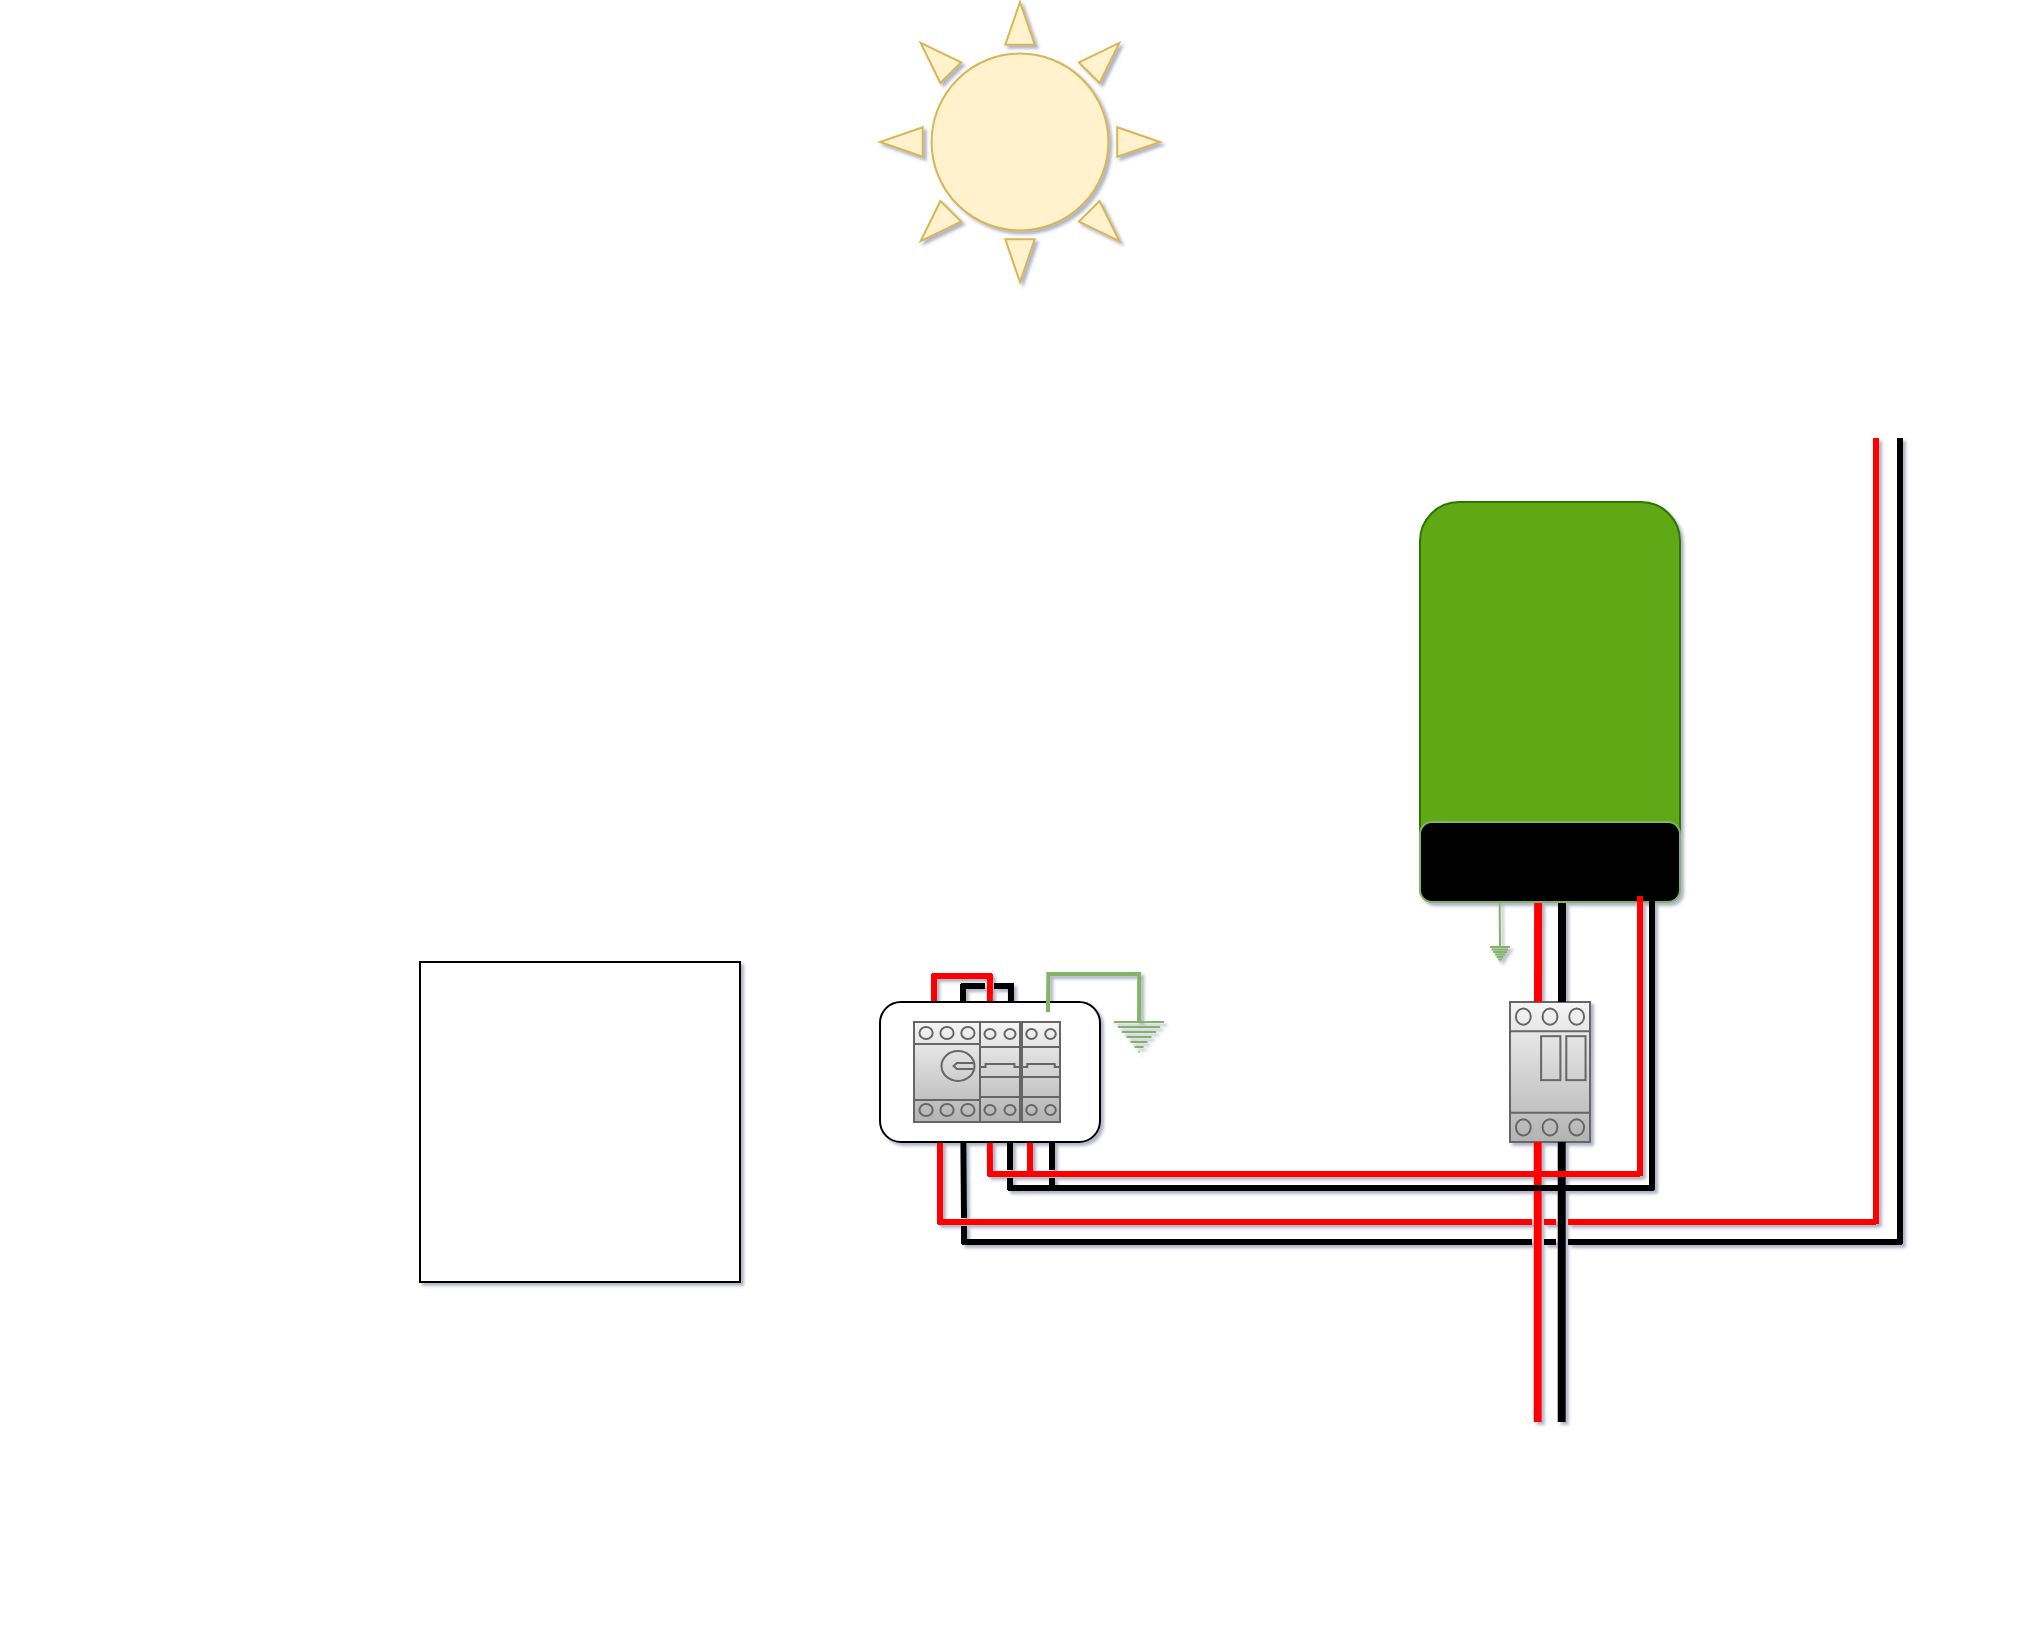 <mxfile version="24.7.6">
  <diagram name="Page-1" id="AmvMwHv-4EXdsy28c8eH">
    <mxGraphModel dx="160" dy="89" grid="0" gridSize="10" guides="1" tooltips="1" connect="0" arrows="0" fold="1" page="1" pageScale="1" pageWidth="1100" pageHeight="850" math="0" shadow="1">
      <root>
        <mxCell id="0" />
        <mxCell id="1" parent="0" />
        <mxCell id="x35FhpCABDtnizBDqxzs-51" value="" style="endArrow=none;html=1;rounded=0;strokeWidth=3;strokeColor=#FF0000;" edge="1" parent="1">
          <mxGeometry width="50" height="50" relative="1" as="geometry">
            <mxPoint x="516" y="507" as="sourcePoint" />
            <mxPoint x="486" y="507" as="targetPoint" />
          </mxGeometry>
        </mxCell>
        <mxCell id="x35FhpCABDtnizBDqxzs-1" value="" style="verticalLabelPosition=bottom;verticalAlign=top;html=1;shape=mxgraph.basic.sun;fillColor=#fff2cc;strokeColor=#d6b656;" vertex="1" parent="1">
          <mxGeometry x="460" y="20" width="140" height="140" as="geometry" />
        </mxCell>
        <mxCell id="x35FhpCABDtnizBDqxzs-7" value="" style="shape=image;html=1;verticalAlign=top;verticalLabelPosition=bottom;labelBackgroundColor=#ffffff;imageAspect=0;aspect=fixed;image=https://cdn0.iconfinder.com/data/icons/business-and-education-1/512/209_Electric_tower_electricity_power_tower_computing-128.png" vertex="1" parent="1">
          <mxGeometry x="20" y="100" width="128" height="128" as="geometry" />
        </mxCell>
        <mxCell id="x35FhpCABDtnizBDqxzs-16" value="" style="verticalLabelPosition=bottom;dashed=0;shadow=0;html=1;align=center;verticalAlign=top;shape=mxgraph.cabinets.motor_starter_1_32a;fillColor=#f5f5f5;gradientColor=#b3b3b3;strokeColor=#666666;" vertex="1" parent="1">
          <mxGeometry x="775" y="520" width="40" height="70" as="geometry" />
        </mxCell>
        <mxCell id="x35FhpCABDtnizBDqxzs-19" value="" style="whiteSpace=wrap;html=1;aspect=fixed;" vertex="1" parent="1">
          <mxGeometry x="230" y="500" width="160" height="160" as="geometry" />
        </mxCell>
        <mxCell id="x35FhpCABDtnizBDqxzs-20" value="" style="ellipse;whiteSpace=wrap;html=1;" vertex="1" parent="1">
          <mxGeometry x="760" y="290" width="75" height="50" as="geometry" />
        </mxCell>
        <mxCell id="x35FhpCABDtnizBDqxzs-26" value="" style="shape=image;html=1;verticalAlign=top;verticalLabelPosition=bottom;labelBackgroundColor=#ffffff;imageAspect=0;aspect=fixed;image=https://cdn0.iconfinder.com/data/icons/green-world-colored/80/solar-sun-green-energy-panel-128.png" vertex="1" parent="1">
          <mxGeometry x="898" y="130" width="128" height="128" as="geometry" />
        </mxCell>
        <mxCell id="x35FhpCABDtnizBDqxzs-28" value="" style="endArrow=none;html=1;rounded=0;strokeWidth=3;strokeColor=#FF0000;" edge="1" parent="1">
          <mxGeometry width="50" height="50" relative="1" as="geometry">
            <mxPoint x="958" y="631" as="sourcePoint" />
            <mxPoint x="958" y="238" as="targetPoint" />
          </mxGeometry>
        </mxCell>
        <mxCell id="x35FhpCABDtnizBDqxzs-29" value="" style="endArrow=none;html=1;rounded=0;strokeWidth=3;" edge="1" parent="1">
          <mxGeometry width="50" height="50" relative="1" as="geometry">
            <mxPoint x="970" y="641" as="sourcePoint" />
            <mxPoint x="970" y="238" as="targetPoint" />
          </mxGeometry>
        </mxCell>
        <mxCell id="x35FhpCABDtnizBDqxzs-30" value="" style="endArrow=none;html=1;rounded=0;strokeWidth=3;strokeColor=#FF0000;" edge="1" parent="1">
          <mxGeometry width="50" height="50" relative="1" as="geometry">
            <mxPoint x="489" y="630" as="sourcePoint" />
            <mxPoint x="786" y="630" as="targetPoint" />
          </mxGeometry>
        </mxCell>
        <mxCell id="x35FhpCABDtnizBDqxzs-31" value="" style="endArrow=none;html=1;rounded=0;strokeWidth=3;strokeColor=#FF0000;" edge="1" parent="1">
          <mxGeometry width="50" height="50" relative="1" as="geometry">
            <mxPoint x="490" y="590" as="sourcePoint" />
            <mxPoint x="490" y="631" as="targetPoint" />
          </mxGeometry>
        </mxCell>
        <mxCell id="x35FhpCABDtnizBDqxzs-32" value="" style="endArrow=none;html=1;rounded=0;strokeWidth=3;" edge="1" parent="1">
          <mxGeometry width="50" height="50" relative="1" as="geometry">
            <mxPoint x="501" y="640" as="sourcePoint" />
            <mxPoint x="786" y="640" as="targetPoint" />
          </mxGeometry>
        </mxCell>
        <mxCell id="x35FhpCABDtnizBDqxzs-33" value="" style="endArrow=none;html=1;rounded=0;strokeWidth=3;exitX=0.379;exitY=1;exitDx=0;exitDy=0;exitPerimeter=0;" edge="1" parent="1" source="x35FhpCABDtnizBDqxzs-17">
          <mxGeometry width="50" height="50" relative="1" as="geometry">
            <mxPoint x="510" y="650" as="sourcePoint" />
            <mxPoint x="502" y="628" as="targetPoint" />
          </mxGeometry>
        </mxCell>
        <mxCell id="x35FhpCABDtnizBDqxzs-34" value="" style="endArrow=none;html=1;rounded=0;strokeWidth=4;strokeColor=#FF0000;entryX=0.462;entryY=1;entryDx=0;entryDy=0;entryPerimeter=0;" edge="1" parent="1">
          <mxGeometry width="50" height="50" relative="1" as="geometry">
            <mxPoint x="789" y="520" as="sourcePoint" />
            <mxPoint x="789.06" y="470" as="targetPoint" />
            <Array as="points" />
          </mxGeometry>
        </mxCell>
        <mxCell id="x35FhpCABDtnizBDqxzs-35" value="" style="endArrow=none;html=1;rounded=0;strokeWidth=4;" edge="1" parent="1">
          <mxGeometry width="50" height="50" relative="1" as="geometry">
            <mxPoint x="801" y="520" as="sourcePoint" />
            <mxPoint x="801" y="469" as="targetPoint" />
          </mxGeometry>
        </mxCell>
        <mxCell id="x35FhpCABDtnizBDqxzs-5" value="" style="rounded=1;whiteSpace=wrap;html=1;fillColor=#60a917;strokeColor=#2D7600;fontColor=#ffffff;" vertex="1" parent="1">
          <mxGeometry x="730" y="270" width="130" height="200" as="geometry" />
        </mxCell>
        <mxCell id="x35FhpCABDtnizBDqxzs-21" value="" style="rounded=1;whiteSpace=wrap;html=1;fillColor=#000000;strokeColor=#82b366;" vertex="1" parent="1">
          <mxGeometry x="730" y="430" width="130" height="40" as="geometry" />
        </mxCell>
        <mxCell id="x35FhpCABDtnizBDqxzs-39" value="" style="endArrow=none;html=1;rounded=0;strokeWidth=4;strokeColor=#FF0000;entryX=0.462;entryY=1;entryDx=0;entryDy=0;entryPerimeter=0;" edge="1" parent="1">
          <mxGeometry width="50" height="50" relative="1" as="geometry">
            <mxPoint x="788.86" y="730" as="sourcePoint" />
            <mxPoint x="788.86" y="590" as="targetPoint" />
            <Array as="points" />
          </mxGeometry>
        </mxCell>
        <mxCell id="x35FhpCABDtnizBDqxzs-40" value="" style="endArrow=none;html=1;rounded=0;strokeWidth=4;" edge="1" parent="1">
          <mxGeometry width="50" height="50" relative="1" as="geometry">
            <mxPoint x="800.86" y="730" as="sourcePoint" />
            <mxPoint x="800.86" y="590" as="targetPoint" />
          </mxGeometry>
        </mxCell>
        <mxCell id="x35FhpCABDtnizBDqxzs-6" value="" style="shape=image;html=1;verticalAlign=top;verticalLabelPosition=bottom;labelBackgroundColor=#ffffff;imageAspect=0;aspect=fixed;image=https://cdn3.iconfinder.com/data/icons/energy-and-power-glyph-24-px/24/Automotive_battery_battery_charging_car_battery_truck_battery_vehicle_battery_1-128.png" vertex="1" parent="1">
          <mxGeometry x="730" y="701" width="128" height="128" as="geometry" />
        </mxCell>
        <mxCell id="x35FhpCABDtnizBDqxzs-42" value="" style="endArrow=none;html=1;rounded=0;strokeWidth=3;strokeColor=#FF0000;" edge="1" parent="1">
          <mxGeometry width="50" height="50" relative="1" as="geometry">
            <mxPoint x="804" y="630" as="sourcePoint" />
            <mxPoint x="958" y="630" as="targetPoint" />
          </mxGeometry>
        </mxCell>
        <mxCell id="x35FhpCABDtnizBDqxzs-43" value="" style="endArrow=none;html=1;rounded=0;strokeWidth=3;strokeColor=#000000;" edge="1" parent="1">
          <mxGeometry width="50" height="50" relative="1" as="geometry">
            <mxPoint x="804" y="640" as="sourcePoint" />
            <mxPoint x="971" y="640" as="targetPoint" />
          </mxGeometry>
        </mxCell>
        <mxCell id="x35FhpCABDtnizBDqxzs-44" value="" style="endArrow=none;html=1;rounded=0;strokeWidth=3;strokeColor=#000000;" edge="1" parent="1">
          <mxGeometry width="50" height="50" relative="1" as="geometry">
            <mxPoint x="792" y="640" as="sourcePoint" />
            <mxPoint x="798" y="640" as="targetPoint" />
          </mxGeometry>
        </mxCell>
        <mxCell id="x35FhpCABDtnizBDqxzs-45" value="" style="endArrow=none;html=1;rounded=0;strokeWidth=3;strokeColor=#FF0000;" edge="1" parent="1">
          <mxGeometry width="50" height="50" relative="1" as="geometry">
            <mxPoint x="792" y="630" as="sourcePoint" />
            <mxPoint x="798" y="630" as="targetPoint" />
          </mxGeometry>
        </mxCell>
        <mxCell id="x35FhpCABDtnizBDqxzs-46" value="" style="endArrow=none;html=1;rounded=0;strokeWidth=3;" edge="1" parent="1">
          <mxGeometry width="50" height="50" relative="1" as="geometry">
            <mxPoint x="502" y="632" as="sourcePoint" />
            <mxPoint x="502" y="641" as="targetPoint" />
          </mxGeometry>
        </mxCell>
        <mxCell id="x35FhpCABDtnizBDqxzs-49" value="" style="endArrow=none;html=1;rounded=0;strokeWidth=3;strokeColor=#FF0000;" edge="1" parent="1">
          <mxGeometry width="50" height="50" relative="1" as="geometry">
            <mxPoint x="514.89" y="580" as="sourcePoint" />
            <mxPoint x="515" y="607" as="targetPoint" />
          </mxGeometry>
        </mxCell>
        <mxCell id="x35FhpCABDtnizBDqxzs-50" value="" style="endArrow=none;html=1;rounded=0;strokeWidth=3;strokeColor=#FF0000;" edge="1" parent="1">
          <mxGeometry width="50" height="50" relative="1" as="geometry">
            <mxPoint x="535" y="580" as="sourcePoint" />
            <mxPoint x="535" y="606" as="targetPoint" />
          </mxGeometry>
        </mxCell>
        <mxCell id="x35FhpCABDtnizBDqxzs-52" value="" style="endArrow=none;html=1;rounded=0;strokeWidth=3;strokeColor=#FF0000;" edge="1" parent="1">
          <mxGeometry width="50" height="50" relative="1" as="geometry">
            <mxPoint x="536" y="606" as="sourcePoint" />
            <mxPoint x="514" y="606" as="targetPoint" />
          </mxGeometry>
        </mxCell>
        <mxCell id="x35FhpCABDtnizBDqxzs-54" value="" style="endArrow=none;html=1;rounded=0;strokeWidth=3;strokeColor=#FF0000;" edge="1" parent="1">
          <mxGeometry width="50" height="50" relative="1" as="geometry">
            <mxPoint x="534" y="606" as="sourcePoint" />
            <mxPoint x="840" y="606" as="targetPoint" />
          </mxGeometry>
        </mxCell>
        <mxCell id="x35FhpCABDtnizBDqxzs-55" value="" style="pointerEvents=1;verticalLabelPosition=bottom;shadow=0;dashed=0;align=center;html=1;verticalAlign=top;shape=mxgraph.electrical.signal_sources.protective_earth;fillColor=#d5e8d4;gradientColor=#97d077;strokeColor=#82b366;" vertex="1" parent="1">
          <mxGeometry x="577" y="525" width="25" height="20" as="geometry" />
        </mxCell>
        <mxCell id="x35FhpCABDtnizBDqxzs-57" value="" style="endArrow=none;html=1;rounded=0;strokeWidth=2;strokeColor=#82b366;fillColor=#d5e8d4;gradientColor=#97d077;" edge="1" parent="1">
          <mxGeometry width="50" height="50" relative="1" as="geometry">
            <mxPoint x="590" y="506" as="sourcePoint" />
            <mxPoint x="544" y="506" as="targetPoint" />
          </mxGeometry>
        </mxCell>
        <mxCell id="x35FhpCABDtnizBDqxzs-59" value="" style="endArrow=none;html=1;rounded=0;strokeWidth=2;strokeColor=#82b366;fillColor=#d5e8d4;gradientColor=#97d077;exitX=0.503;exitY=0.255;exitDx=0;exitDy=0;exitPerimeter=0;" edge="1" parent="1" source="x35FhpCABDtnizBDqxzs-55">
          <mxGeometry width="50" height="50" relative="1" as="geometry">
            <mxPoint x="589.4" y="525" as="sourcePoint" />
            <mxPoint x="589.6" y="505" as="targetPoint" />
          </mxGeometry>
        </mxCell>
        <mxCell id="x35FhpCABDtnizBDqxzs-60" value="" style="pointerEvents=1;verticalLabelPosition=bottom;shadow=0;dashed=0;align=center;html=1;verticalAlign=top;shape=mxgraph.electrical.signal_sources.protective_earth;fillColor=#d5e8d4;gradientColor=#97d077;strokeColor=#82b366;" vertex="1" parent="1">
          <mxGeometry x="765" y="490" width="10" height="10" as="geometry" />
        </mxCell>
        <mxCell id="x35FhpCABDtnizBDqxzs-62" value="" style="endArrow=none;html=1;rounded=0;strokeWidth=1;strokeColor=#82b366;fillColor=#d5e8d4;gradientColor=#97d077;" edge="1" parent="1">
          <mxGeometry width="50" height="50" relative="1" as="geometry">
            <mxPoint x="770" y="490" as="sourcePoint" />
            <mxPoint x="769.8" y="470" as="targetPoint" />
          </mxGeometry>
        </mxCell>
        <mxCell id="x35FhpCABDtnizBDqxzs-63" value="" style="endArrow=none;html=1;rounded=0;strokeWidth=3;strokeColor=#FF0000;" edge="1" parent="1">
          <mxGeometry width="50" height="50" relative="1" as="geometry">
            <mxPoint x="840" y="607" as="sourcePoint" />
            <mxPoint x="840" y="467" as="targetPoint" />
          </mxGeometry>
        </mxCell>
        <mxCell id="x35FhpCABDtnizBDqxzs-70" value="" style="endArrow=none;html=1;rounded=0;strokeWidth=3;" edge="1" parent="1">
          <mxGeometry width="50" height="50" relative="1" as="geometry">
            <mxPoint x="517" y="512" as="sourcePoint" />
            <mxPoint x="527" y="512" as="targetPoint" />
          </mxGeometry>
        </mxCell>
        <mxCell id="x35FhpCABDtnizBDqxzs-73" value="" style="endArrow=none;html=1;rounded=0;strokeWidth=3;strokeColor=#000000;" edge="1" parent="1">
          <mxGeometry width="50" height="50" relative="1" as="geometry">
            <mxPoint x="546" y="578" as="sourcePoint" />
            <mxPoint x="546" y="604" as="targetPoint" />
          </mxGeometry>
        </mxCell>
        <mxCell id="x35FhpCABDtnizBDqxzs-76" value="" style="endArrow=none;html=1;rounded=0;strokeWidth=3;" edge="1" parent="1">
          <mxGeometry width="50" height="50" relative="1" as="geometry">
            <mxPoint x="524" y="613" as="sourcePoint" />
            <mxPoint x="547.5" y="613" as="targetPoint" />
          </mxGeometry>
        </mxCell>
        <mxCell id="x35FhpCABDtnizBDqxzs-18" value="" style="group" vertex="1" connectable="0" parent="1">
          <mxGeometry x="460" y="520" width="110" height="70" as="geometry" />
        </mxCell>
        <mxCell id="x35FhpCABDtnizBDqxzs-78" value="" style="endArrow=none;html=1;rounded=0;strokeWidth=3;strokeColor=#000000;" edge="1" parent="x35FhpCABDtnizBDqxzs-18">
          <mxGeometry width="50" height="50" relative="1" as="geometry">
            <mxPoint x="65" y="68" as="sourcePoint" />
            <mxPoint x="65" y="84" as="targetPoint" />
          </mxGeometry>
        </mxCell>
        <mxCell id="x35FhpCABDtnizBDqxzs-67" value="" style="group" vertex="1" connectable="0" parent="x35FhpCABDtnizBDqxzs-18">
          <mxGeometry x="40.5" y="-10" width="27" height="20" as="geometry" />
        </mxCell>
        <mxCell id="x35FhpCABDtnizBDqxzs-64" value="" style="endArrow=none;html=1;rounded=0;strokeWidth=3;strokeColor=#000000;" edge="1" parent="x35FhpCABDtnizBDqxzs-67">
          <mxGeometry width="50" height="50" relative="1" as="geometry">
            <mxPoint x="25" y="1" as="sourcePoint" />
            <mxPoint x="24.89" y="21" as="targetPoint" />
          </mxGeometry>
        </mxCell>
        <mxCell id="x35FhpCABDtnizBDqxzs-65" value="" style="endArrow=none;html=1;rounded=0;strokeWidth=3;strokeColor=#000000;" edge="1" parent="x35FhpCABDtnizBDqxzs-67">
          <mxGeometry width="50" height="50" relative="1" as="geometry">
            <mxPoint x="1" y="1" as="sourcePoint" />
            <mxPoint x="1" y="21" as="targetPoint" />
          </mxGeometry>
        </mxCell>
        <mxCell id="x35FhpCABDtnizBDqxzs-66" value="" style="endArrow=none;html=1;rounded=0;strokeWidth=3;strokeColor=#000000;" edge="1" parent="x35FhpCABDtnizBDqxzs-67">
          <mxGeometry width="50" height="50" relative="1" as="geometry">
            <mxPoint x="12" y="2" as="sourcePoint" />
            <mxPoint y="2" as="targetPoint" />
          </mxGeometry>
        </mxCell>
        <mxCell id="x35FhpCABDtnizBDqxzs-48" value="" style="endArrow=none;html=1;rounded=0;strokeWidth=3;strokeColor=#FF0000;" edge="1" parent="x35FhpCABDtnizBDqxzs-18">
          <mxGeometry width="50" height="50" relative="1" as="geometry">
            <mxPoint x="55" y="-14" as="sourcePoint" />
            <mxPoint x="54.89" y="11" as="targetPoint" />
          </mxGeometry>
        </mxCell>
        <mxCell id="x35FhpCABDtnizBDqxzs-47" value="" style="endArrow=none;html=1;rounded=0;strokeWidth=3;strokeColor=#FF0000;" edge="1" parent="x35FhpCABDtnizBDqxzs-18">
          <mxGeometry width="50" height="50" relative="1" as="geometry">
            <mxPoint x="27" y="-14" as="sourcePoint" />
            <mxPoint x="27" y="11" as="targetPoint" />
          </mxGeometry>
        </mxCell>
        <mxCell id="x35FhpCABDtnizBDqxzs-17" value="" style="rounded=1;whiteSpace=wrap;html=1;" vertex="1" parent="x35FhpCABDtnizBDqxzs-18">
          <mxGeometry width="110" height="70" as="geometry" />
        </mxCell>
        <mxCell id="x35FhpCABDtnizBDqxzs-8" value="" style="verticalLabelPosition=bottom;dashed=0;shadow=0;html=1;align=center;verticalAlign=top;shape=mxgraph.cabinets.cb_2p;fillColor=#f5f5f5;gradientColor=#b3b3b3;strokeColor=#666666;" vertex="1" parent="x35FhpCABDtnizBDqxzs-18">
          <mxGeometry x="50" y="10" width="20" height="50" as="geometry" />
        </mxCell>
        <mxCell id="x35FhpCABDtnizBDqxzs-12" value="" style="verticalLabelPosition=bottom;dashed=0;shadow=0;html=1;align=center;verticalAlign=top;shape=mxgraph.cabinets.motor_cb_32_125a;fillColor=#f5f5f5;gradientColor=#b3b3b3;strokeColor=#666666;" vertex="1" parent="x35FhpCABDtnizBDqxzs-18">
          <mxGeometry x="17" y="10" width="33" height="50" as="geometry" />
        </mxCell>
        <mxCell id="x35FhpCABDtnizBDqxzs-15" value="" style="verticalLabelPosition=bottom;dashed=0;shadow=0;html=1;align=center;verticalAlign=top;shape=mxgraph.cabinets.cb_2p;fillColor=#f5f5f5;gradientColor=#b3b3b3;strokeColor=#666666;" vertex="1" parent="x35FhpCABDtnizBDqxzs-18">
          <mxGeometry x="71" y="10" width="19" height="50" as="geometry" />
        </mxCell>
        <mxCell id="x35FhpCABDtnizBDqxzs-53" value="" style="endArrow=none;html=1;rounded=0;strokeWidth=2;strokeColor=#82b366;fillColor=#d5e8d4;gradientColor=#97d077;" edge="1" parent="x35FhpCABDtnizBDqxzs-18">
          <mxGeometry width="50" height="50" relative="1" as="geometry">
            <mxPoint x="84" y="5" as="sourcePoint" />
            <mxPoint x="84.2" y="-15" as="targetPoint" />
          </mxGeometry>
        </mxCell>
        <mxCell id="x35FhpCABDtnizBDqxzs-77" value="" style="endArrow=none;html=1;rounded=0;strokeWidth=3;strokeColor=#000000;" edge="1" parent="1">
          <mxGeometry width="50" height="50" relative="1" as="geometry">
            <mxPoint x="546" y="608" as="sourcePoint" />
            <mxPoint x="546" y="614" as="targetPoint" />
          </mxGeometry>
        </mxCell>
        <mxCell id="x35FhpCABDtnizBDqxzs-79" value="" style="endArrow=none;html=1;rounded=0;strokeWidth=3;strokeColor=#000000;" edge="1" parent="1">
          <mxGeometry width="50" height="50" relative="1" as="geometry">
            <mxPoint x="525" y="608" as="sourcePoint" />
            <mxPoint x="525" y="614" as="targetPoint" />
          </mxGeometry>
        </mxCell>
        <mxCell id="x35FhpCABDtnizBDqxzs-80" value="" style="endArrow=none;html=1;rounded=0;strokeWidth=3;strokeColor=#000000;" edge="1" parent="1">
          <mxGeometry width="50" height="50" relative="1" as="geometry">
            <mxPoint x="541" y="613" as="sourcePoint" />
            <mxPoint x="847" y="613" as="targetPoint" />
          </mxGeometry>
        </mxCell>
        <mxCell id="x35FhpCABDtnizBDqxzs-81" value="" style="endArrow=none;html=1;rounded=0;strokeWidth=3;strokeColor=#000000;" edge="1" parent="1">
          <mxGeometry width="50" height="50" relative="1" as="geometry">
            <mxPoint x="846" y="614" as="sourcePoint" />
            <mxPoint x="846" y="467" as="targetPoint" />
          </mxGeometry>
        </mxCell>
      </root>
    </mxGraphModel>
  </diagram>
</mxfile>
